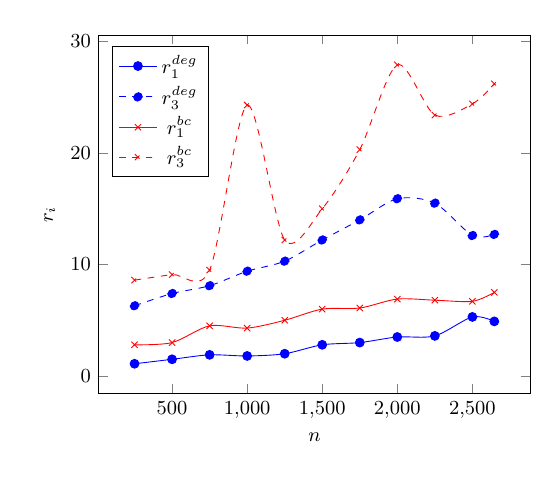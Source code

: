 \tikzstyle{textstyle}=[font=\fontsize{9}{9}\selectfont]
\begin{tikzpicture}[textstyle, scale=0.8]
    \begin{axis}[
        xlabel={$n$},
        ylabel={$r_{i}$},
		legend pos=north west
        ]
        
    \addplot[smooth,mark=*,color=blue] plot coordinates {
		(250,1.1)
		(500,1.5)
		(750,1.9)
		(1000,1.8)
		(1250,2.0)
		(1500,2.8)
		(1750,3.0)
		(2000,3.5)
		(2250,3.6)
		(2500,5.3)
		(2646,4.9)
    };
    \addlegendentry{$r_{1}^{deg}$}
    
    \addplot[smooth,mark=*,color=blue, dashed] plot coordinates {
		(250,6.3)
		(500,7.4)
		(750,8.1)
		(1000,9.4)
		(1250,10.3)
		(1500,12.2)
		(1750,14.0)
		(2000,15.9)
		(2250,15.5)
		(2500,12.6)
		(2646,12.7)
    };
    \addlegendentry{$r_{3}^{deg}$}

    \addplot[smooth,mark=x, color=red] plot coordinates {
		(250,2.8)
		(500,3.0)
		(750,4.5)
		(1000,4.3)
		(1250,5.0)
		(1500,6.0)
		(1750,6.1)
		(2000,6.9)
		(2250,6.8)
		(2500,6.7)
		(2646,7.5)
    };
    \addlegendentry{$r_{1}^{bc}$}
    
    \addplot[smooth,mark=x, color=red, dashed] plot coordinates {
		(250,8.6)
		(500,9.1)
		(750,9.5)
		(1000,24.3)
		(1250,12.2)
		(1500,15.0)
		(1750,20.3)
		(2000,27.9)
		(2250,23.4)
		(2500,24.4)
		(2646,26.2)
    };
    \addlegendentry{$r_{3}^{bc}$}
    
    \end{axis}
\end{tikzpicture}
